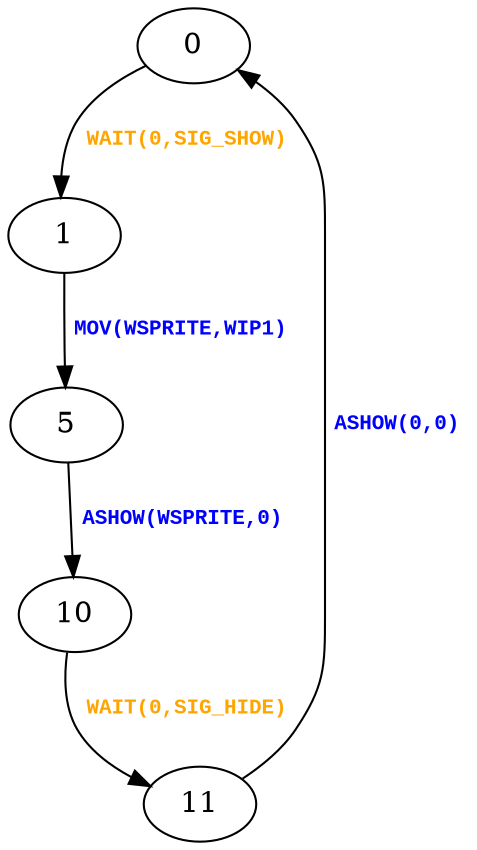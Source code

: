 digraph {
 node [shape=oval];
"0" -> "1"[fontcolor=orange, label=< <table border="0"><tr><td><font face="Courier New" point-size="10"><b>WAIT(0,SIG_SHOW)<br align="left"/></b></font></td></tr>
</table>>];
"1" -> "5"[fontcolor=blue, label=< <table border="0"><tr><td><font face="Courier New" point-size="10"><b>MOV(WSPRITE,WIP1)<br align="left"/></b></font></td></tr>
</table>>];
"10" -> "11"[fontcolor=orange, label=< <table border="0"><tr><td><font face="Courier New" point-size="10"><b>WAIT(0,SIG_HIDE)<br align="left"/></b></font></td></tr>
</table>>];
"11" -> "0"[fontcolor=blue, label=< <table border="0"><tr><td><font face="Courier New" point-size="10"><b>ASHOW(0,0)<br align="left"/></b></font></td></tr>
</table>>];
"5" -> "10"[fontcolor=blue, label=< <table border="0"><tr><td><font face="Courier New" point-size="10"><b>ASHOW(WSPRITE,0)<br align="left"/></b></font></td></tr>
</table>>];
}
